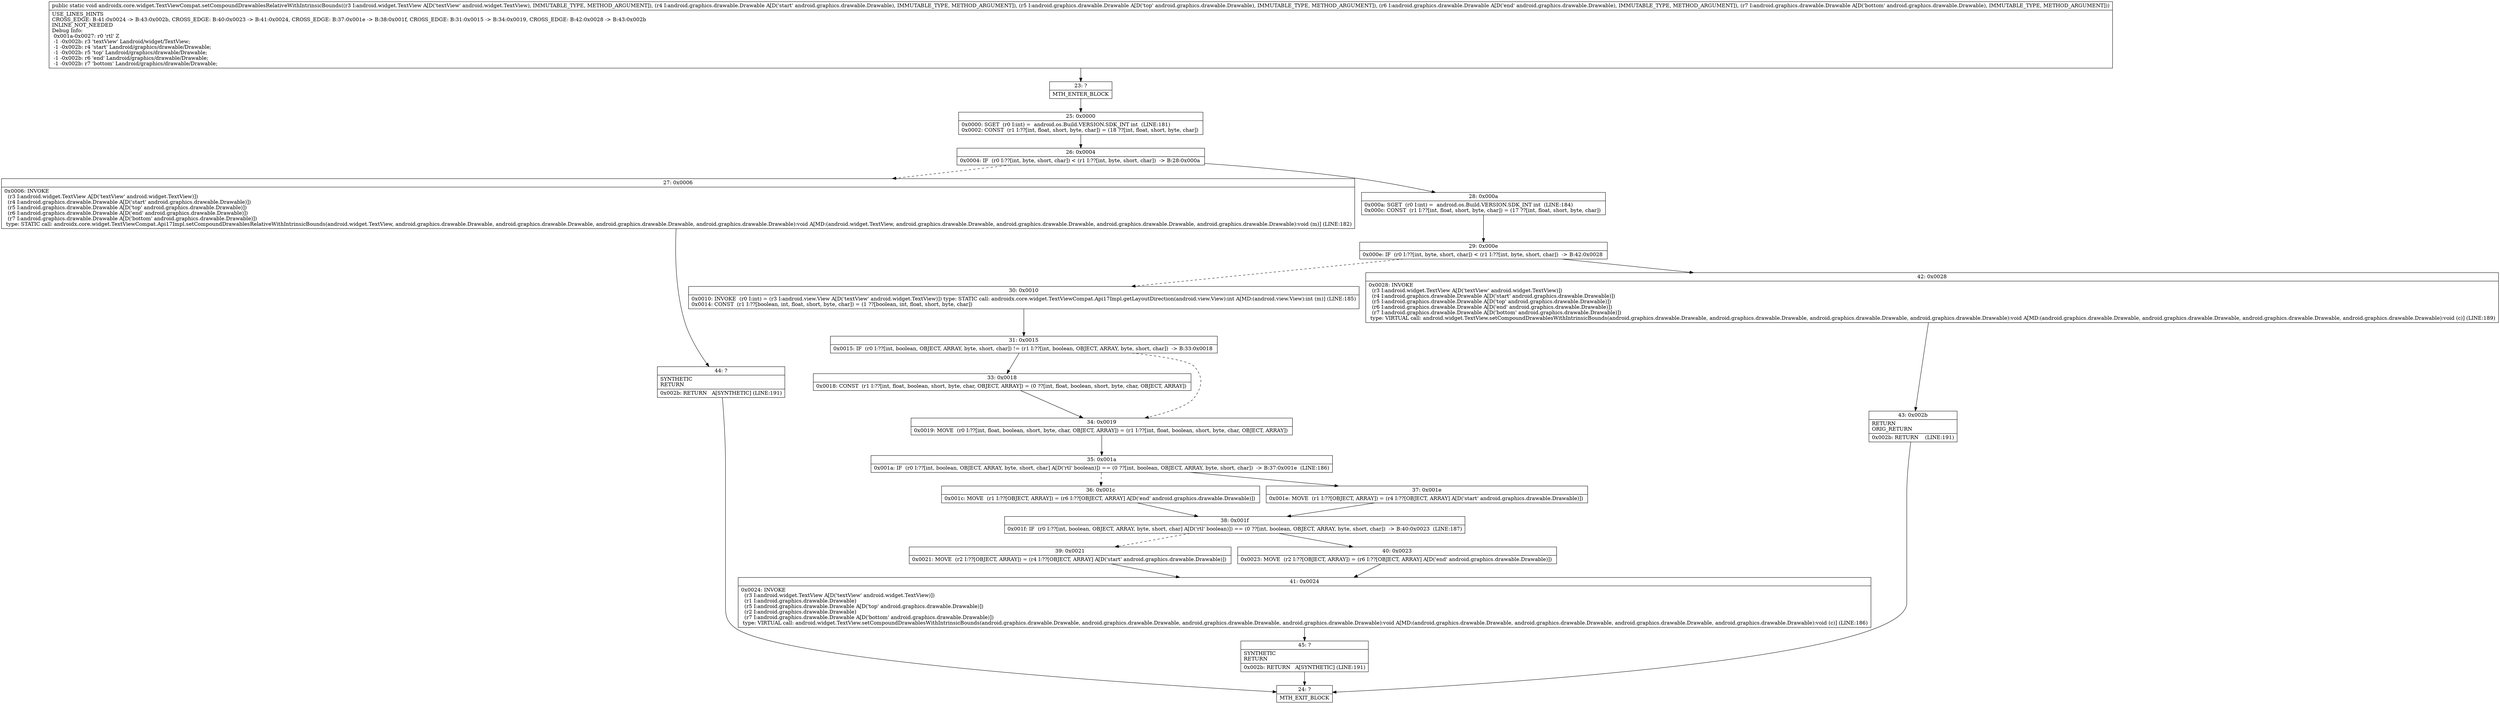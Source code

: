 digraph "CFG forandroidx.core.widget.TextViewCompat.setCompoundDrawablesRelativeWithIntrinsicBounds(Landroid\/widget\/TextView;Landroid\/graphics\/drawable\/Drawable;Landroid\/graphics\/drawable\/Drawable;Landroid\/graphics\/drawable\/Drawable;Landroid\/graphics\/drawable\/Drawable;)V" {
Node_23 [shape=record,label="{23\:\ ?|MTH_ENTER_BLOCK\l}"];
Node_25 [shape=record,label="{25\:\ 0x0000|0x0000: SGET  (r0 I:int) =  android.os.Build.VERSION.SDK_INT int  (LINE:181)\l0x0002: CONST  (r1 I:??[int, float, short, byte, char]) = (18 ??[int, float, short, byte, char]) \l}"];
Node_26 [shape=record,label="{26\:\ 0x0004|0x0004: IF  (r0 I:??[int, byte, short, char]) \< (r1 I:??[int, byte, short, char])  \-\> B:28:0x000a \l}"];
Node_27 [shape=record,label="{27\:\ 0x0006|0x0006: INVOKE  \l  (r3 I:android.widget.TextView A[D('textView' android.widget.TextView)])\l  (r4 I:android.graphics.drawable.Drawable A[D('start' android.graphics.drawable.Drawable)])\l  (r5 I:android.graphics.drawable.Drawable A[D('top' android.graphics.drawable.Drawable)])\l  (r6 I:android.graphics.drawable.Drawable A[D('end' android.graphics.drawable.Drawable)])\l  (r7 I:android.graphics.drawable.Drawable A[D('bottom' android.graphics.drawable.Drawable)])\l type: STATIC call: androidx.core.widget.TextViewCompat.Api17Impl.setCompoundDrawablesRelativeWithIntrinsicBounds(android.widget.TextView, android.graphics.drawable.Drawable, android.graphics.drawable.Drawable, android.graphics.drawable.Drawable, android.graphics.drawable.Drawable):void A[MD:(android.widget.TextView, android.graphics.drawable.Drawable, android.graphics.drawable.Drawable, android.graphics.drawable.Drawable, android.graphics.drawable.Drawable):void (m)] (LINE:182)\l}"];
Node_44 [shape=record,label="{44\:\ ?|SYNTHETIC\lRETURN\l|0x002b: RETURN   A[SYNTHETIC] (LINE:191)\l}"];
Node_24 [shape=record,label="{24\:\ ?|MTH_EXIT_BLOCK\l}"];
Node_28 [shape=record,label="{28\:\ 0x000a|0x000a: SGET  (r0 I:int) =  android.os.Build.VERSION.SDK_INT int  (LINE:184)\l0x000c: CONST  (r1 I:??[int, float, short, byte, char]) = (17 ??[int, float, short, byte, char]) \l}"];
Node_29 [shape=record,label="{29\:\ 0x000e|0x000e: IF  (r0 I:??[int, byte, short, char]) \< (r1 I:??[int, byte, short, char])  \-\> B:42:0x0028 \l}"];
Node_30 [shape=record,label="{30\:\ 0x0010|0x0010: INVOKE  (r0 I:int) = (r3 I:android.view.View A[D('textView' android.widget.TextView)]) type: STATIC call: androidx.core.widget.TextViewCompat.Api17Impl.getLayoutDirection(android.view.View):int A[MD:(android.view.View):int (m)] (LINE:185)\l0x0014: CONST  (r1 I:??[boolean, int, float, short, byte, char]) = (1 ??[boolean, int, float, short, byte, char]) \l}"];
Node_31 [shape=record,label="{31\:\ 0x0015|0x0015: IF  (r0 I:??[int, boolean, OBJECT, ARRAY, byte, short, char]) != (r1 I:??[int, boolean, OBJECT, ARRAY, byte, short, char])  \-\> B:33:0x0018 \l}"];
Node_33 [shape=record,label="{33\:\ 0x0018|0x0018: CONST  (r1 I:??[int, float, boolean, short, byte, char, OBJECT, ARRAY]) = (0 ??[int, float, boolean, short, byte, char, OBJECT, ARRAY]) \l}"];
Node_34 [shape=record,label="{34\:\ 0x0019|0x0019: MOVE  (r0 I:??[int, float, boolean, short, byte, char, OBJECT, ARRAY]) = (r1 I:??[int, float, boolean, short, byte, char, OBJECT, ARRAY]) \l}"];
Node_35 [shape=record,label="{35\:\ 0x001a|0x001a: IF  (r0 I:??[int, boolean, OBJECT, ARRAY, byte, short, char] A[D('rtl' boolean)]) == (0 ??[int, boolean, OBJECT, ARRAY, byte, short, char])  \-\> B:37:0x001e  (LINE:186)\l}"];
Node_36 [shape=record,label="{36\:\ 0x001c|0x001c: MOVE  (r1 I:??[OBJECT, ARRAY]) = (r6 I:??[OBJECT, ARRAY] A[D('end' android.graphics.drawable.Drawable)]) \l}"];
Node_38 [shape=record,label="{38\:\ 0x001f|0x001f: IF  (r0 I:??[int, boolean, OBJECT, ARRAY, byte, short, char] A[D('rtl' boolean)]) == (0 ??[int, boolean, OBJECT, ARRAY, byte, short, char])  \-\> B:40:0x0023  (LINE:187)\l}"];
Node_39 [shape=record,label="{39\:\ 0x0021|0x0021: MOVE  (r2 I:??[OBJECT, ARRAY]) = (r4 I:??[OBJECT, ARRAY] A[D('start' android.graphics.drawable.Drawable)]) \l}"];
Node_41 [shape=record,label="{41\:\ 0x0024|0x0024: INVOKE  \l  (r3 I:android.widget.TextView A[D('textView' android.widget.TextView)])\l  (r1 I:android.graphics.drawable.Drawable)\l  (r5 I:android.graphics.drawable.Drawable A[D('top' android.graphics.drawable.Drawable)])\l  (r2 I:android.graphics.drawable.Drawable)\l  (r7 I:android.graphics.drawable.Drawable A[D('bottom' android.graphics.drawable.Drawable)])\l type: VIRTUAL call: android.widget.TextView.setCompoundDrawablesWithIntrinsicBounds(android.graphics.drawable.Drawable, android.graphics.drawable.Drawable, android.graphics.drawable.Drawable, android.graphics.drawable.Drawable):void A[MD:(android.graphics.drawable.Drawable, android.graphics.drawable.Drawable, android.graphics.drawable.Drawable, android.graphics.drawable.Drawable):void (c)] (LINE:186)\l}"];
Node_45 [shape=record,label="{45\:\ ?|SYNTHETIC\lRETURN\l|0x002b: RETURN   A[SYNTHETIC] (LINE:191)\l}"];
Node_40 [shape=record,label="{40\:\ 0x0023|0x0023: MOVE  (r2 I:??[OBJECT, ARRAY]) = (r6 I:??[OBJECT, ARRAY] A[D('end' android.graphics.drawable.Drawable)]) \l}"];
Node_37 [shape=record,label="{37\:\ 0x001e|0x001e: MOVE  (r1 I:??[OBJECT, ARRAY]) = (r4 I:??[OBJECT, ARRAY] A[D('start' android.graphics.drawable.Drawable)]) \l}"];
Node_42 [shape=record,label="{42\:\ 0x0028|0x0028: INVOKE  \l  (r3 I:android.widget.TextView A[D('textView' android.widget.TextView)])\l  (r4 I:android.graphics.drawable.Drawable A[D('start' android.graphics.drawable.Drawable)])\l  (r5 I:android.graphics.drawable.Drawable A[D('top' android.graphics.drawable.Drawable)])\l  (r6 I:android.graphics.drawable.Drawable A[D('end' android.graphics.drawable.Drawable)])\l  (r7 I:android.graphics.drawable.Drawable A[D('bottom' android.graphics.drawable.Drawable)])\l type: VIRTUAL call: android.widget.TextView.setCompoundDrawablesWithIntrinsicBounds(android.graphics.drawable.Drawable, android.graphics.drawable.Drawable, android.graphics.drawable.Drawable, android.graphics.drawable.Drawable):void A[MD:(android.graphics.drawable.Drawable, android.graphics.drawable.Drawable, android.graphics.drawable.Drawable, android.graphics.drawable.Drawable):void (c)] (LINE:189)\l}"];
Node_43 [shape=record,label="{43\:\ 0x002b|RETURN\lORIG_RETURN\l|0x002b: RETURN    (LINE:191)\l}"];
MethodNode[shape=record,label="{public static void androidx.core.widget.TextViewCompat.setCompoundDrawablesRelativeWithIntrinsicBounds((r3 I:android.widget.TextView A[D('textView' android.widget.TextView), IMMUTABLE_TYPE, METHOD_ARGUMENT]), (r4 I:android.graphics.drawable.Drawable A[D('start' android.graphics.drawable.Drawable), IMMUTABLE_TYPE, METHOD_ARGUMENT]), (r5 I:android.graphics.drawable.Drawable A[D('top' android.graphics.drawable.Drawable), IMMUTABLE_TYPE, METHOD_ARGUMENT]), (r6 I:android.graphics.drawable.Drawable A[D('end' android.graphics.drawable.Drawable), IMMUTABLE_TYPE, METHOD_ARGUMENT]), (r7 I:android.graphics.drawable.Drawable A[D('bottom' android.graphics.drawable.Drawable), IMMUTABLE_TYPE, METHOD_ARGUMENT]))  | USE_LINES_HINTS\lCROSS_EDGE: B:41:0x0024 \-\> B:43:0x002b, CROSS_EDGE: B:40:0x0023 \-\> B:41:0x0024, CROSS_EDGE: B:37:0x001e \-\> B:38:0x001f, CROSS_EDGE: B:31:0x0015 \-\> B:34:0x0019, CROSS_EDGE: B:42:0x0028 \-\> B:43:0x002b\lINLINE_NOT_NEEDED\lDebug Info:\l  0x001a\-0x0027: r0 'rtl' Z\l  \-1 \-0x002b: r3 'textView' Landroid\/widget\/TextView;\l  \-1 \-0x002b: r4 'start' Landroid\/graphics\/drawable\/Drawable;\l  \-1 \-0x002b: r5 'top' Landroid\/graphics\/drawable\/Drawable;\l  \-1 \-0x002b: r6 'end' Landroid\/graphics\/drawable\/Drawable;\l  \-1 \-0x002b: r7 'bottom' Landroid\/graphics\/drawable\/Drawable;\l}"];
MethodNode -> Node_23;Node_23 -> Node_25;
Node_25 -> Node_26;
Node_26 -> Node_27[style=dashed];
Node_26 -> Node_28;
Node_27 -> Node_44;
Node_44 -> Node_24;
Node_28 -> Node_29;
Node_29 -> Node_30[style=dashed];
Node_29 -> Node_42;
Node_30 -> Node_31;
Node_31 -> Node_33;
Node_31 -> Node_34[style=dashed];
Node_33 -> Node_34;
Node_34 -> Node_35;
Node_35 -> Node_36[style=dashed];
Node_35 -> Node_37;
Node_36 -> Node_38;
Node_38 -> Node_39[style=dashed];
Node_38 -> Node_40;
Node_39 -> Node_41;
Node_41 -> Node_45;
Node_45 -> Node_24;
Node_40 -> Node_41;
Node_37 -> Node_38;
Node_42 -> Node_43;
Node_43 -> Node_24;
}

